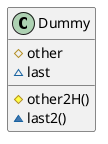 {
  "sha1": "cot45a5kajzdwjuqf40fblm2dpfn3ww",
  "insertion": {
    "when": "2024-06-01T09:03:01.798Z",
    "user": "plantuml@gmail.com"
  }
}
@startuml
class Dummy {
  +fooH
  -dummyH
  #other
  ~last
  +foo2H()
  -dummy2()
  #other2H()
  ~last2()
}

hide private,public members
@enduml

